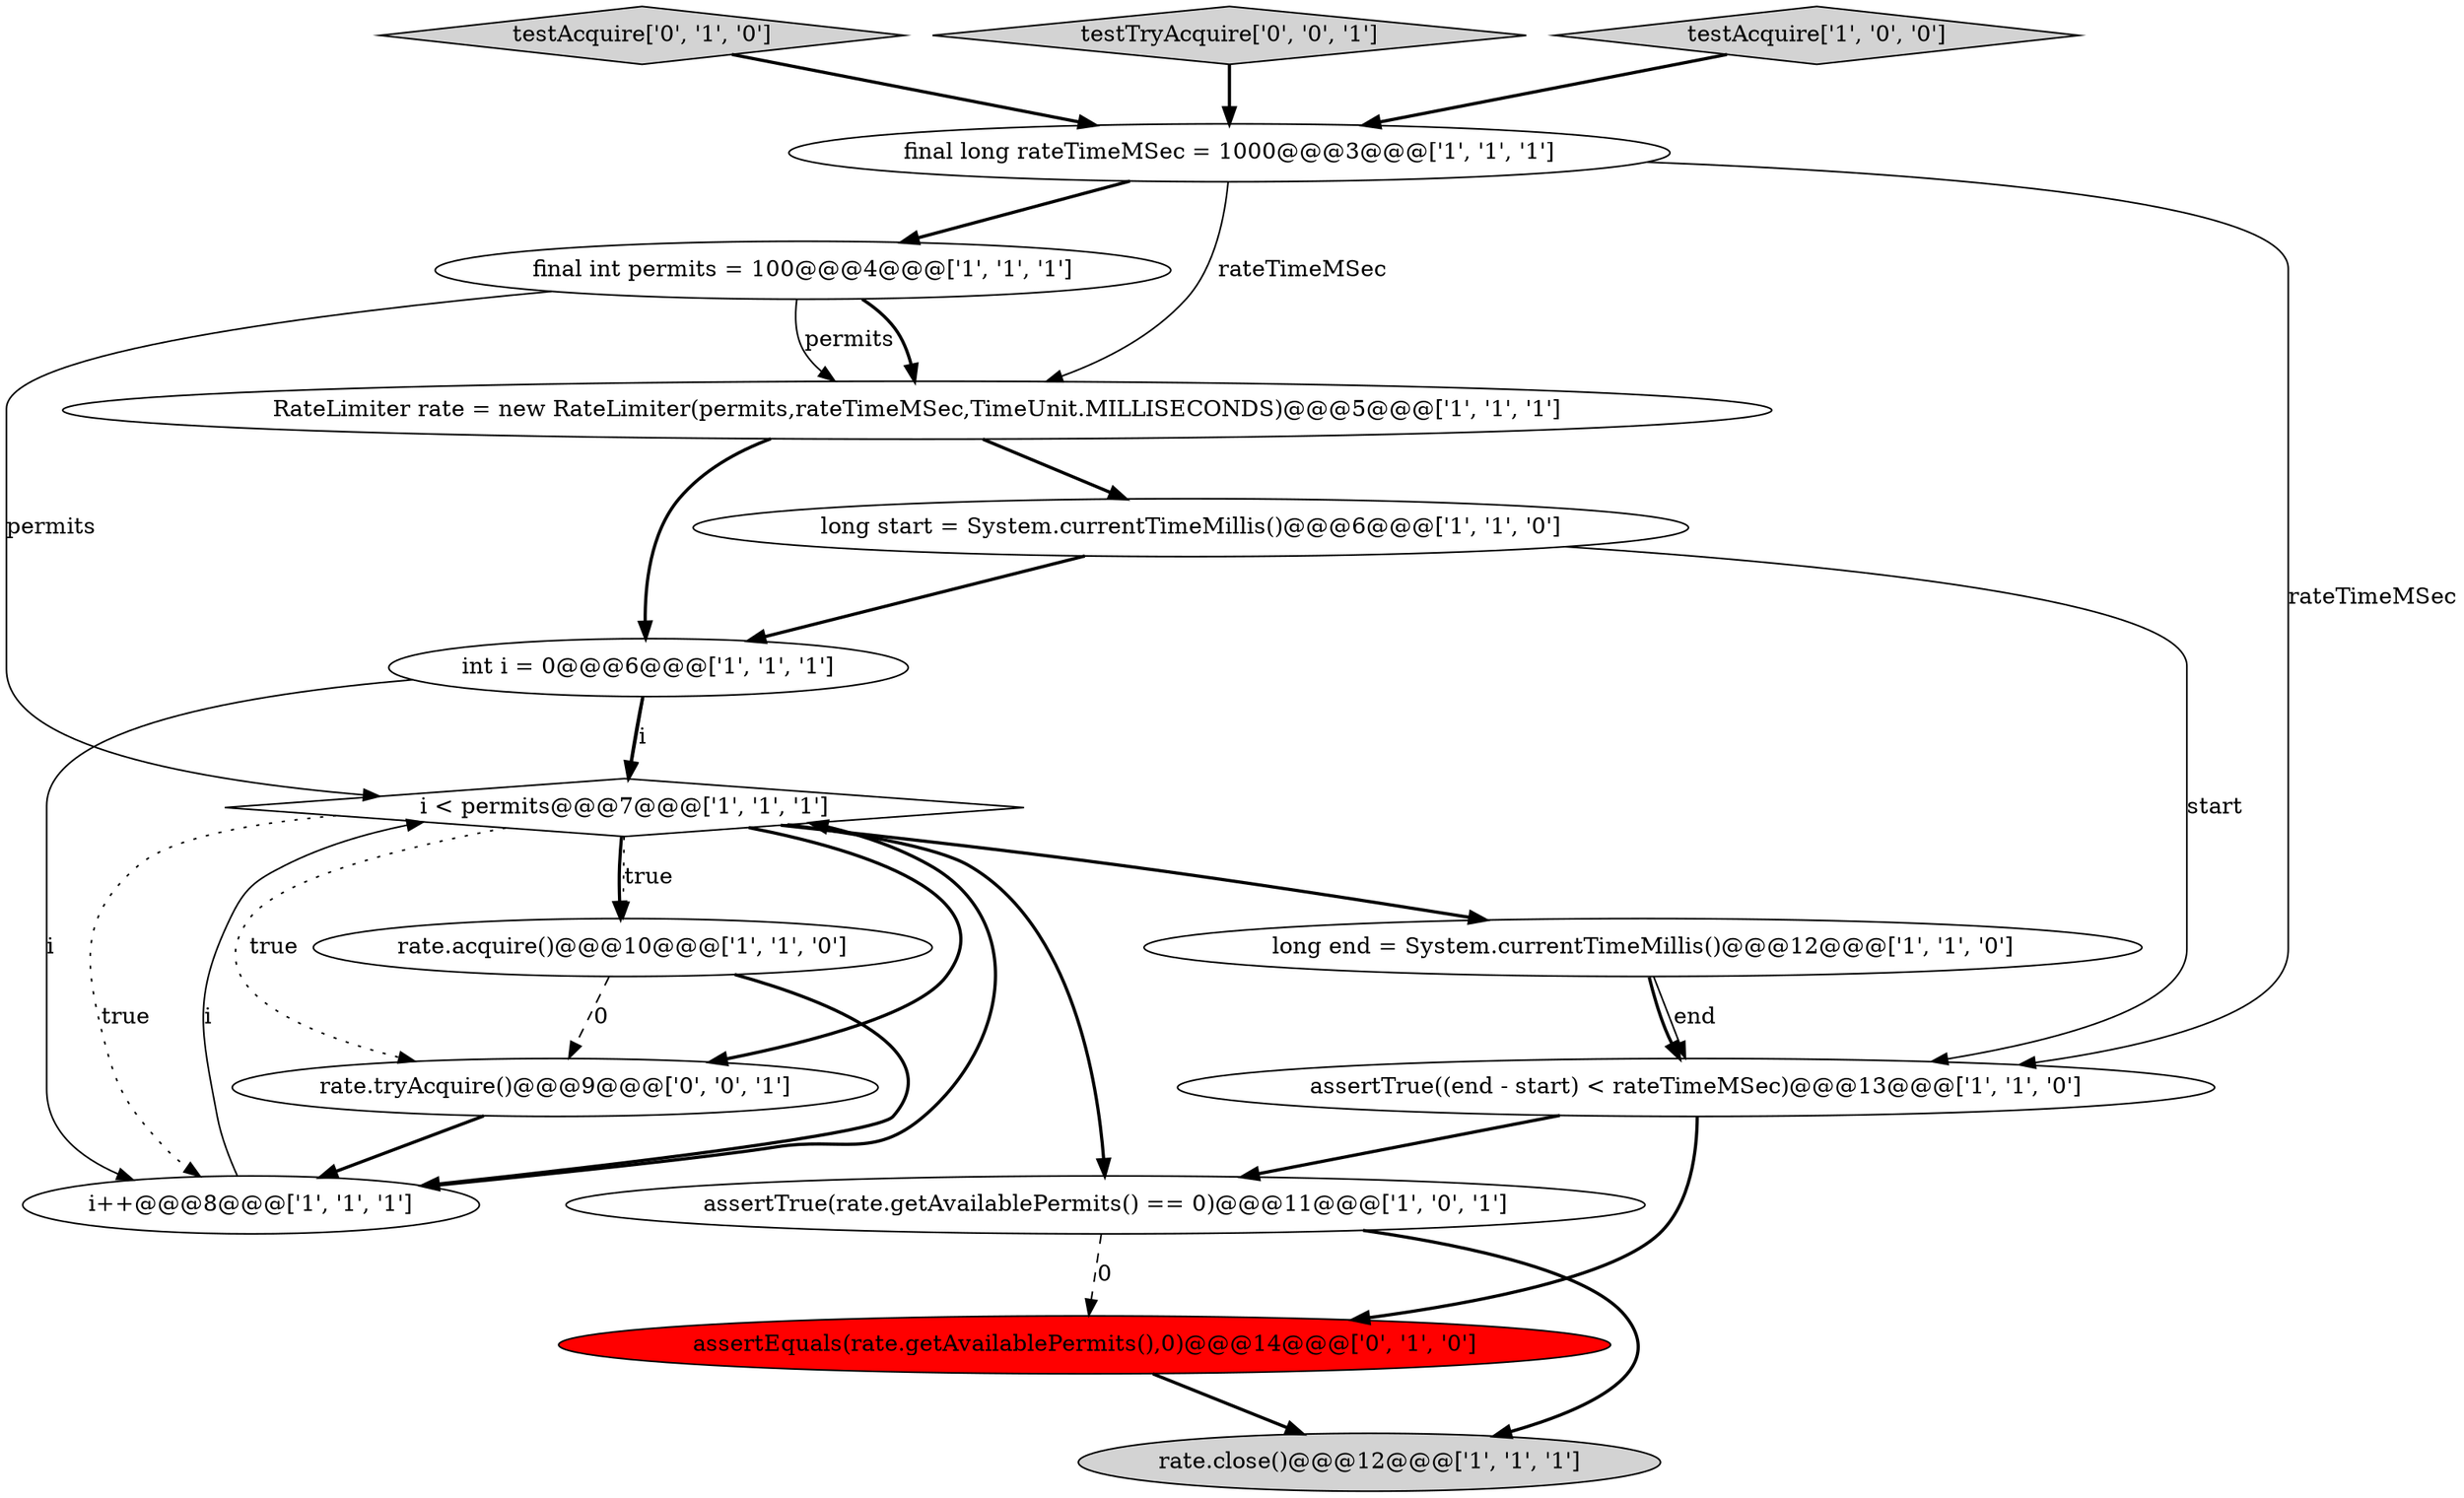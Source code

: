 digraph {
12 [style = filled, label = "i < permits@@@7@@@['1', '1', '1']", fillcolor = white, shape = diamond image = "AAA0AAABBB1BBB"];
6 [style = filled, label = "long end = System.currentTimeMillis()@@@12@@@['1', '1', '0']", fillcolor = white, shape = ellipse image = "AAA0AAABBB1BBB"];
8 [style = filled, label = "final int permits = 100@@@4@@@['1', '1', '1']", fillcolor = white, shape = ellipse image = "AAA0AAABBB1BBB"];
11 [style = filled, label = "int i = 0@@@6@@@['1', '1', '1']", fillcolor = white, shape = ellipse image = "AAA0AAABBB1BBB"];
10 [style = filled, label = "final long rateTimeMSec = 1000@@@3@@@['1', '1', '1']", fillcolor = white, shape = ellipse image = "AAA0AAABBB1BBB"];
13 [style = filled, label = "testAcquire['0', '1', '0']", fillcolor = lightgray, shape = diamond image = "AAA0AAABBB2BBB"];
2 [style = filled, label = "rate.close()@@@12@@@['1', '1', '1']", fillcolor = lightgray, shape = ellipse image = "AAA0AAABBB1BBB"];
16 [style = filled, label = "testTryAcquire['0', '0', '1']", fillcolor = lightgray, shape = diamond image = "AAA0AAABBB3BBB"];
0 [style = filled, label = "testAcquire['1', '0', '0']", fillcolor = lightgray, shape = diamond image = "AAA0AAABBB1BBB"];
1 [style = filled, label = "rate.acquire()@@@10@@@['1', '1', '0']", fillcolor = white, shape = ellipse image = "AAA0AAABBB1BBB"];
15 [style = filled, label = "rate.tryAcquire()@@@9@@@['0', '0', '1']", fillcolor = white, shape = ellipse image = "AAA0AAABBB3BBB"];
4 [style = filled, label = "assertTrue((end - start) < rateTimeMSec)@@@13@@@['1', '1', '0']", fillcolor = white, shape = ellipse image = "AAA0AAABBB1BBB"];
7 [style = filled, label = "assertTrue(rate.getAvailablePermits() == 0)@@@11@@@['1', '0', '1']", fillcolor = white, shape = ellipse image = "AAA0AAABBB1BBB"];
5 [style = filled, label = "i++@@@8@@@['1', '1', '1']", fillcolor = white, shape = ellipse image = "AAA0AAABBB1BBB"];
3 [style = filled, label = "long start = System.currentTimeMillis()@@@6@@@['1', '1', '0']", fillcolor = white, shape = ellipse image = "AAA0AAABBB1BBB"];
9 [style = filled, label = "RateLimiter rate = new RateLimiter(permits,rateTimeMSec,TimeUnit.MILLISECONDS)@@@5@@@['1', '1', '1']", fillcolor = white, shape = ellipse image = "AAA0AAABBB1BBB"];
14 [style = filled, label = "assertEquals(rate.getAvailablePermits(),0)@@@14@@@['0', '1', '0']", fillcolor = red, shape = ellipse image = "AAA1AAABBB2BBB"];
1->5 [style = bold, label=""];
13->10 [style = bold, label=""];
4->14 [style = bold, label=""];
9->11 [style = bold, label=""];
8->9 [style = solid, label="permits"];
16->10 [style = bold, label=""];
7->14 [style = dashed, label="0"];
1->15 [style = dashed, label="0"];
12->15 [style = bold, label=""];
3->11 [style = bold, label=""];
12->15 [style = dotted, label="true"];
12->1 [style = dotted, label="true"];
11->12 [style = bold, label=""];
11->5 [style = solid, label="i"];
12->1 [style = bold, label=""];
12->6 [style = bold, label=""];
12->7 [style = bold, label=""];
4->7 [style = bold, label=""];
15->5 [style = bold, label=""];
10->4 [style = solid, label="rateTimeMSec"];
6->4 [style = bold, label=""];
0->10 [style = bold, label=""];
6->4 [style = solid, label="end"];
10->8 [style = bold, label=""];
11->12 [style = solid, label="i"];
5->12 [style = bold, label=""];
12->5 [style = dotted, label="true"];
7->2 [style = bold, label=""];
8->9 [style = bold, label=""];
10->9 [style = solid, label="rateTimeMSec"];
9->3 [style = bold, label=""];
3->4 [style = solid, label="start"];
14->2 [style = bold, label=""];
8->12 [style = solid, label="permits"];
5->12 [style = solid, label="i"];
}

